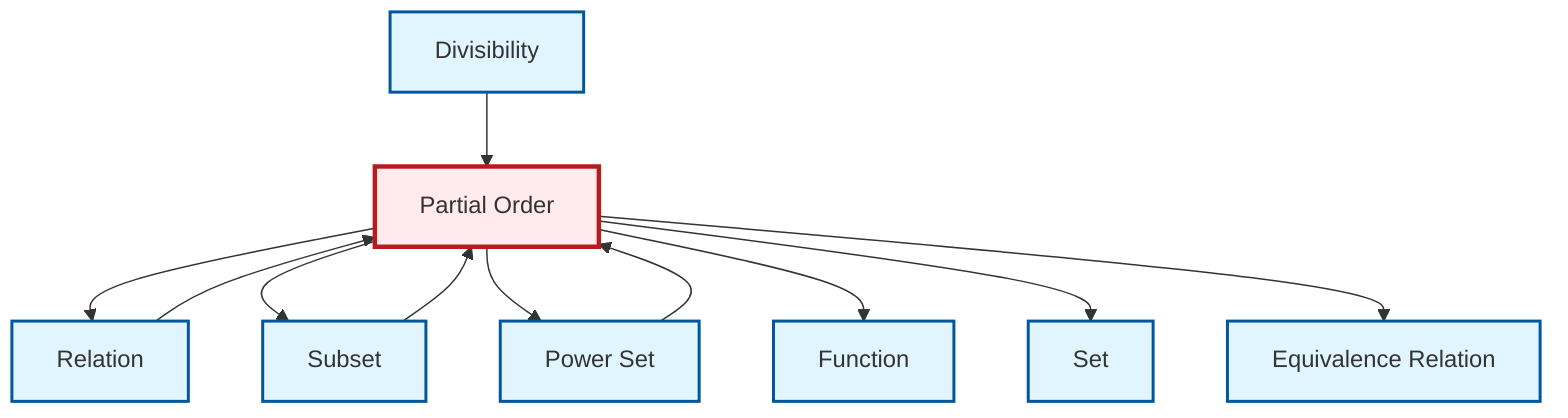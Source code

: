 graph TD
    classDef definition fill:#e1f5fe,stroke:#01579b,stroke-width:2px
    classDef theorem fill:#f3e5f5,stroke:#4a148c,stroke-width:2px
    classDef axiom fill:#fff3e0,stroke:#e65100,stroke-width:2px
    classDef example fill:#e8f5e9,stroke:#1b5e20,stroke-width:2px
    classDef current fill:#ffebee,stroke:#b71c1c,stroke-width:3px
    def-partial-order["Partial Order"]:::definition
    def-subset["Subset"]:::definition
    def-power-set["Power Set"]:::definition
    def-set["Set"]:::definition
    def-function["Function"]:::definition
    def-relation["Relation"]:::definition
    def-divisibility["Divisibility"]:::definition
    def-equivalence-relation["Equivalence Relation"]:::definition
    def-relation --> def-partial-order
    def-partial-order --> def-relation
    def-subset --> def-partial-order
    def-power-set --> def-partial-order
    def-divisibility --> def-partial-order
    def-partial-order --> def-subset
    def-partial-order --> def-power-set
    def-partial-order --> def-function
    def-partial-order --> def-set
    def-partial-order --> def-equivalence-relation
    class def-partial-order current